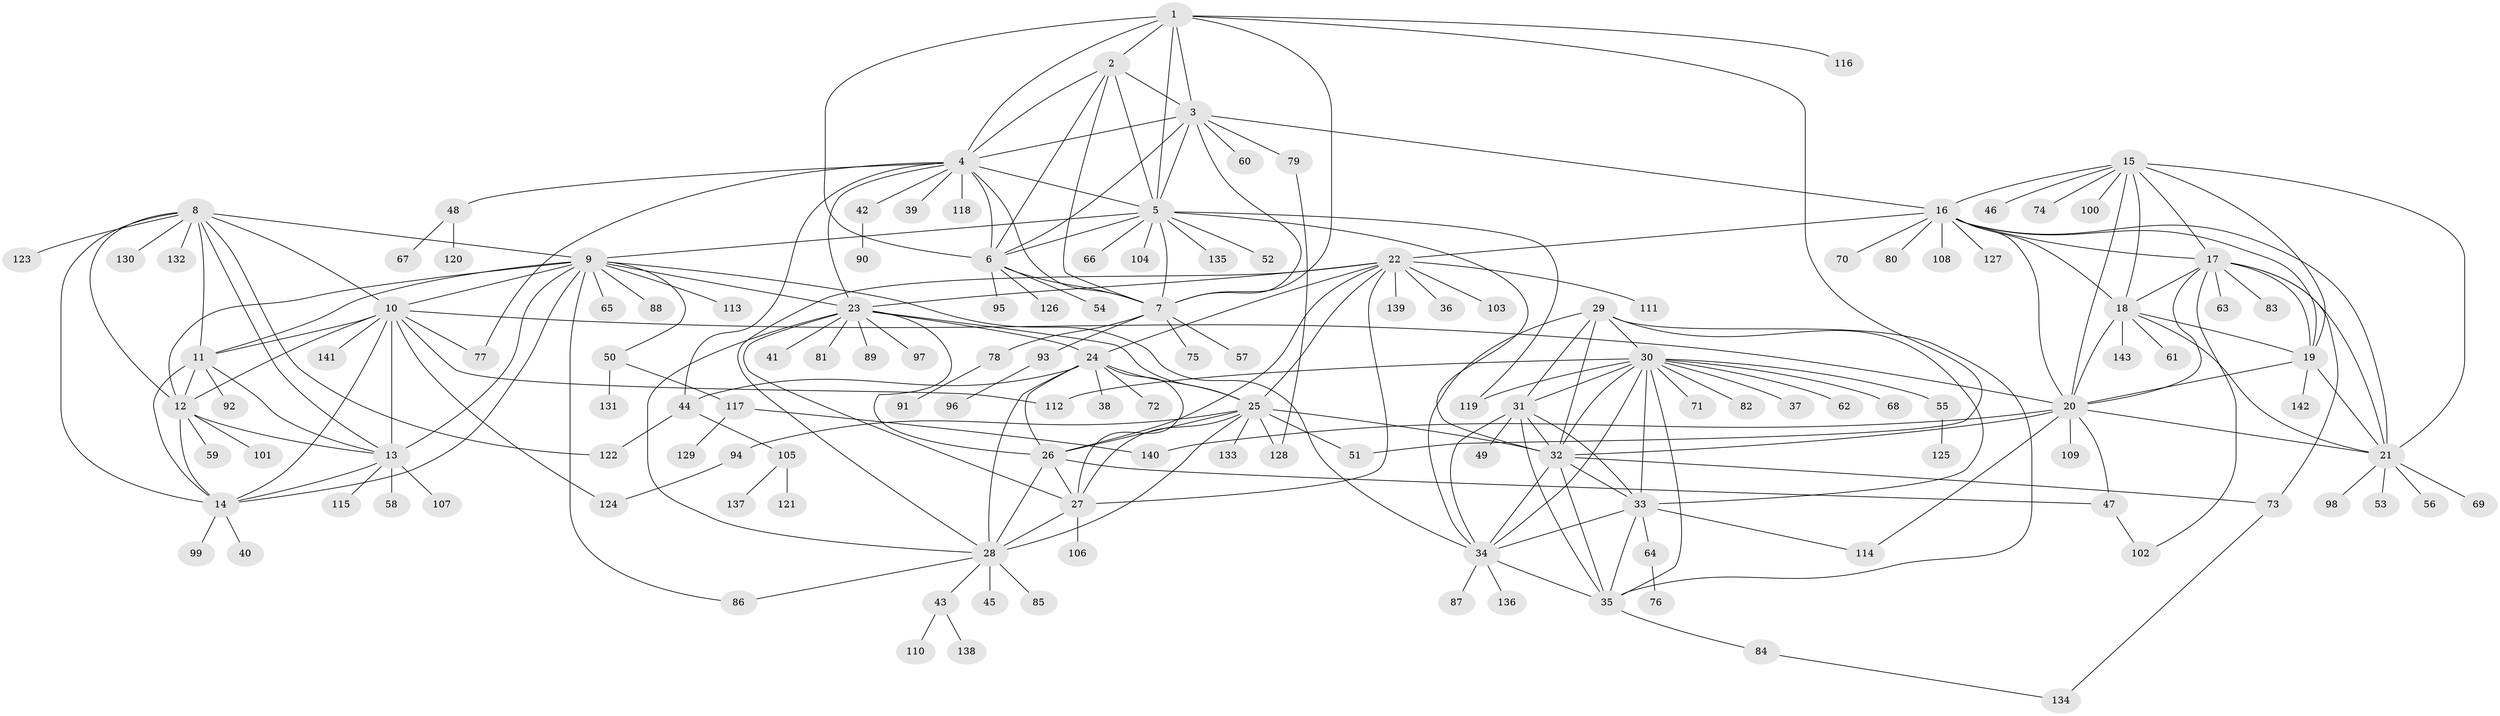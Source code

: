 // coarse degree distribution, {8: 0.046511627906976744, 10: 0.03488372093023256, 12: 0.011627906976744186, 1: 0.5465116279069767, 9: 0.03488372093023256, 7: 0.046511627906976744, 5: 0.03488372093023256, 6: 0.03488372093023256, 2: 0.16279069767441862, 14: 0.011627906976744186, 3: 0.011627906976744186, 4: 0.023255813953488372}
// Generated by graph-tools (version 1.1) at 2025/37/03/04/25 23:37:44]
// undirected, 143 vertices, 238 edges
graph export_dot {
  node [color=gray90,style=filled];
  1;
  2;
  3;
  4;
  5;
  6;
  7;
  8;
  9;
  10;
  11;
  12;
  13;
  14;
  15;
  16;
  17;
  18;
  19;
  20;
  21;
  22;
  23;
  24;
  25;
  26;
  27;
  28;
  29;
  30;
  31;
  32;
  33;
  34;
  35;
  36;
  37;
  38;
  39;
  40;
  41;
  42;
  43;
  44;
  45;
  46;
  47;
  48;
  49;
  50;
  51;
  52;
  53;
  54;
  55;
  56;
  57;
  58;
  59;
  60;
  61;
  62;
  63;
  64;
  65;
  66;
  67;
  68;
  69;
  70;
  71;
  72;
  73;
  74;
  75;
  76;
  77;
  78;
  79;
  80;
  81;
  82;
  83;
  84;
  85;
  86;
  87;
  88;
  89;
  90;
  91;
  92;
  93;
  94;
  95;
  96;
  97;
  98;
  99;
  100;
  101;
  102;
  103;
  104;
  105;
  106;
  107;
  108;
  109;
  110;
  111;
  112;
  113;
  114;
  115;
  116;
  117;
  118;
  119;
  120;
  121;
  122;
  123;
  124;
  125;
  126;
  127;
  128;
  129;
  130;
  131;
  132;
  133;
  134;
  135;
  136;
  137;
  138;
  139;
  140;
  141;
  142;
  143;
  1 -- 2;
  1 -- 3;
  1 -- 4;
  1 -- 5;
  1 -- 6;
  1 -- 7;
  1 -- 51;
  1 -- 116;
  2 -- 3;
  2 -- 4;
  2 -- 5;
  2 -- 6;
  2 -- 7;
  3 -- 4;
  3 -- 5;
  3 -- 6;
  3 -- 7;
  3 -- 16;
  3 -- 60;
  3 -- 79;
  4 -- 5;
  4 -- 6;
  4 -- 7;
  4 -- 23;
  4 -- 39;
  4 -- 42;
  4 -- 44;
  4 -- 48;
  4 -- 77;
  4 -- 118;
  5 -- 6;
  5 -- 7;
  5 -- 9;
  5 -- 32;
  5 -- 52;
  5 -- 66;
  5 -- 104;
  5 -- 119;
  5 -- 135;
  6 -- 7;
  6 -- 54;
  6 -- 95;
  6 -- 126;
  7 -- 57;
  7 -- 75;
  7 -- 78;
  7 -- 93;
  8 -- 9;
  8 -- 10;
  8 -- 11;
  8 -- 12;
  8 -- 13;
  8 -- 14;
  8 -- 122;
  8 -- 123;
  8 -- 130;
  8 -- 132;
  9 -- 10;
  9 -- 11;
  9 -- 12;
  9 -- 13;
  9 -- 14;
  9 -- 23;
  9 -- 34;
  9 -- 50;
  9 -- 65;
  9 -- 86;
  9 -- 88;
  9 -- 113;
  10 -- 11;
  10 -- 12;
  10 -- 13;
  10 -- 14;
  10 -- 20;
  10 -- 77;
  10 -- 112;
  10 -- 124;
  10 -- 141;
  11 -- 12;
  11 -- 13;
  11 -- 14;
  11 -- 92;
  12 -- 13;
  12 -- 14;
  12 -- 59;
  12 -- 101;
  13 -- 14;
  13 -- 58;
  13 -- 107;
  13 -- 115;
  14 -- 40;
  14 -- 99;
  15 -- 16;
  15 -- 17;
  15 -- 18;
  15 -- 19;
  15 -- 20;
  15 -- 21;
  15 -- 46;
  15 -- 74;
  15 -- 100;
  16 -- 17;
  16 -- 18;
  16 -- 19;
  16 -- 20;
  16 -- 21;
  16 -- 22;
  16 -- 70;
  16 -- 80;
  16 -- 108;
  16 -- 127;
  17 -- 18;
  17 -- 19;
  17 -- 20;
  17 -- 21;
  17 -- 63;
  17 -- 73;
  17 -- 83;
  17 -- 102;
  18 -- 19;
  18 -- 20;
  18 -- 21;
  18 -- 61;
  18 -- 143;
  19 -- 20;
  19 -- 21;
  19 -- 142;
  20 -- 21;
  20 -- 32;
  20 -- 47;
  20 -- 109;
  20 -- 114;
  20 -- 140;
  21 -- 53;
  21 -- 56;
  21 -- 69;
  21 -- 98;
  22 -- 23;
  22 -- 24;
  22 -- 25;
  22 -- 26;
  22 -- 27;
  22 -- 28;
  22 -- 36;
  22 -- 103;
  22 -- 111;
  22 -- 139;
  23 -- 24;
  23 -- 25;
  23 -- 26;
  23 -- 27;
  23 -- 28;
  23 -- 41;
  23 -- 81;
  23 -- 89;
  23 -- 97;
  24 -- 25;
  24 -- 26;
  24 -- 27;
  24 -- 28;
  24 -- 38;
  24 -- 44;
  24 -- 72;
  25 -- 26;
  25 -- 27;
  25 -- 28;
  25 -- 32;
  25 -- 51;
  25 -- 94;
  25 -- 128;
  25 -- 133;
  26 -- 27;
  26 -- 28;
  26 -- 47;
  27 -- 28;
  27 -- 106;
  28 -- 43;
  28 -- 45;
  28 -- 85;
  28 -- 86;
  29 -- 30;
  29 -- 31;
  29 -- 32;
  29 -- 33;
  29 -- 34;
  29 -- 35;
  30 -- 31;
  30 -- 32;
  30 -- 33;
  30 -- 34;
  30 -- 35;
  30 -- 37;
  30 -- 55;
  30 -- 62;
  30 -- 68;
  30 -- 71;
  30 -- 82;
  30 -- 112;
  30 -- 119;
  31 -- 32;
  31 -- 33;
  31 -- 34;
  31 -- 35;
  31 -- 49;
  32 -- 33;
  32 -- 34;
  32 -- 35;
  32 -- 73;
  33 -- 34;
  33 -- 35;
  33 -- 64;
  33 -- 114;
  34 -- 35;
  34 -- 87;
  34 -- 136;
  35 -- 84;
  42 -- 90;
  43 -- 110;
  43 -- 138;
  44 -- 105;
  44 -- 122;
  47 -- 102;
  48 -- 67;
  48 -- 120;
  50 -- 117;
  50 -- 131;
  55 -- 125;
  64 -- 76;
  73 -- 134;
  78 -- 91;
  79 -- 128;
  84 -- 134;
  93 -- 96;
  94 -- 124;
  105 -- 121;
  105 -- 137;
  117 -- 129;
  117 -- 140;
}
